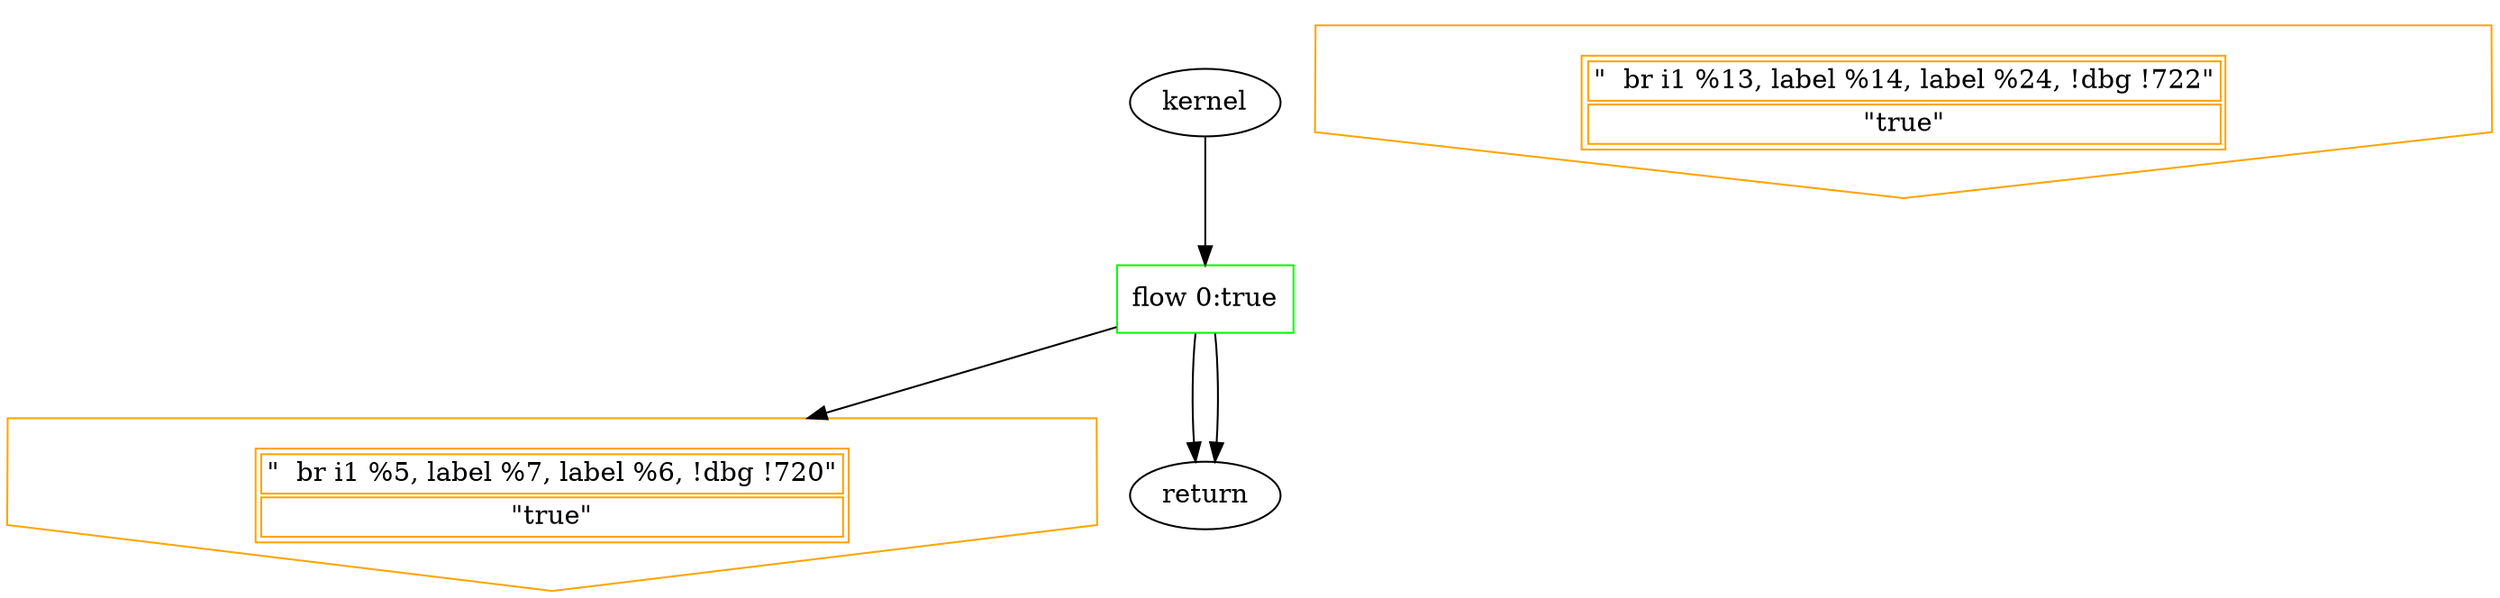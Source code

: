 digraph kernel{
kernel;
"kernel" -> "Flow_0_0";
Flow_0_0 [label="flow 0:true" color=green shape = rectangle];
Branch_1 [label = <<table><tr><td>"  br i1 %5, label %7, label %6, !dbg !720"</td></tr><tr><td>"true"</td></tr></table>> color = orange shape = invhouse];
"Flow_0_0" -> "Branch_1";
Branch_2 [label = <<table><tr><td>"  br i1 %13, label %14, label %24, !dbg !722"</td></tr><tr><td>"true"</td></tr></table>> color = orange shape = invhouse];
"Flow_0_0" -> "return";
"Flow_0_0" -> "return";
}
